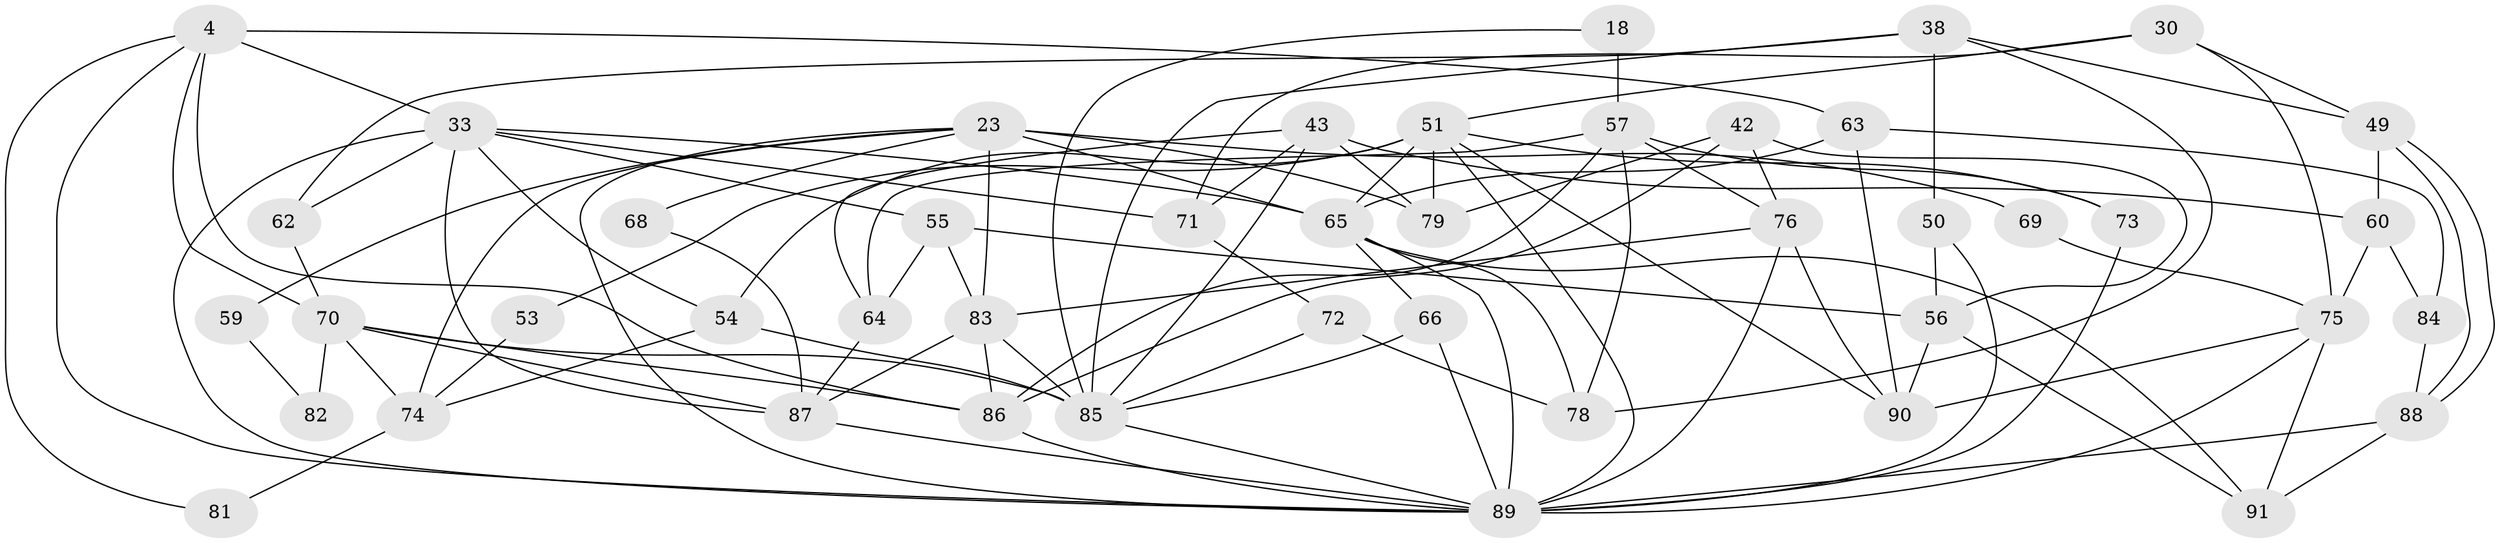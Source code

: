 // original degree distribution, {5: 0.17582417582417584, 6: 0.16483516483516483, 7: 0.02197802197802198, 4: 0.1978021978021978, 2: 0.13186813186813187, 3: 0.3076923076923077}
// Generated by graph-tools (version 1.1) at 2025/49/03/09/25 04:49:14]
// undirected, 45 vertices, 107 edges
graph export_dot {
graph [start="1"]
  node [color=gray90,style=filled];
  4;
  18;
  23 [super="+3"];
  30;
  33 [super="+26"];
  38 [super="+35"];
  42;
  43 [super="+31"];
  49;
  50 [super="+36"];
  51 [super="+21+45"];
  53;
  54;
  55;
  56 [super="+41"];
  57 [super="+5"];
  59;
  60;
  62;
  63;
  64 [super="+46"];
  65 [super="+15+61"];
  66;
  68;
  69;
  70 [super="+67"];
  71 [super="+47"];
  72;
  73 [super="+44"];
  74;
  75 [super="+9+34"];
  76;
  78;
  79;
  81;
  82;
  83 [super="+48"];
  84;
  85 [super="+80"];
  86 [super="+2+10+77"];
  87 [super="+28+58"];
  88 [super="+16"];
  89 [super="+52+39+37"];
  90;
  91 [super="+40"];
  4 -- 70;
  4 -- 33 [weight=2];
  4 -- 63;
  4 -- 81;
  4 -- 86;
  4 -- 89;
  18 -- 57 [weight=2];
  18 -- 85;
  23 -- 83;
  23 -- 68;
  23 -- 79;
  23 -- 65 [weight=2];
  23 -- 69;
  23 -- 74;
  23 -- 59;
  23 -- 89;
  30 -- 51;
  30 -- 49;
  30 -- 75;
  30 -- 71;
  33 -- 55 [weight=2];
  33 -- 71 [weight=2];
  33 -- 54;
  33 -- 89;
  33 -- 62;
  33 -- 87;
  33 -- 65;
  38 -- 62;
  38 -- 85;
  38 -- 49;
  38 -- 78;
  38 -- 50;
  42 -- 79;
  42 -- 76;
  42 -- 86;
  42 -- 56;
  43 -- 60;
  43 -- 79 [weight=2];
  43 -- 85;
  43 -- 71;
  43 -- 64;
  49 -- 88;
  49 -- 88;
  49 -- 60;
  50 -- 56;
  50 -- 89;
  51 -- 79 [weight=2];
  51 -- 89;
  51 -- 53;
  51 -- 54;
  51 -- 73;
  51 -- 90;
  51 -- 65;
  53 -- 74;
  54 -- 74;
  54 -- 85;
  55 -- 83 [weight=2];
  55 -- 56;
  55 -- 64;
  56 -- 91;
  56 -- 90;
  57 -- 78;
  57 -- 64;
  57 -- 73 [weight=2];
  57 -- 86 [weight=2];
  57 -- 76;
  59 -- 82;
  60 -- 84;
  60 -- 75;
  62 -- 70;
  63 -- 84;
  63 -- 90;
  63 -- 65;
  64 -- 87;
  65 -- 66;
  65 -- 91 [weight=3];
  65 -- 89 [weight=2];
  65 -- 78;
  66 -- 85;
  66 -- 89;
  68 -- 87;
  69 -- 75;
  70 -- 82 [weight=2];
  70 -- 85 [weight=3];
  70 -- 74;
  70 -- 86 [weight=2];
  70 -- 87 [weight=3];
  71 -- 72;
  72 -- 78;
  72 -- 85;
  73 -- 89 [weight=2];
  74 -- 81;
  75 -- 90 [weight=2];
  75 -- 91 [weight=2];
  75 -- 89;
  76 -- 90;
  76 -- 83;
  76 -- 89 [weight=2];
  83 -- 85 [weight=2];
  83 -- 87;
  83 -- 86;
  84 -- 88;
  85 -- 89;
  86 -- 89 [weight=3];
  87 -- 89 [weight=2];
  88 -- 91;
  88 -- 89 [weight=2];
}

